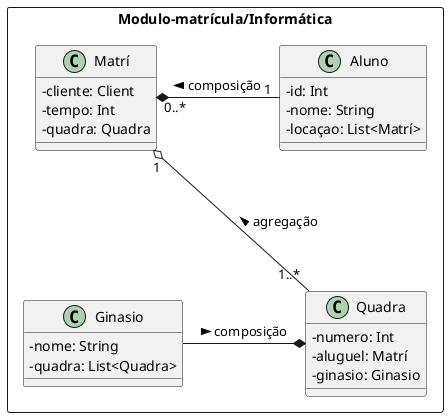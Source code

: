 @startuml matriculaInformatica
skinparam ClassAttributeIconSize 0

package Modulo-matrícula/Informática <<Rectangle>> {

    class Aluno {
    - id: Int
    - nome: String
    - locaçao: List<Matrí>
  }

  Aluno "1" -l--* "0..*" Matrí: composição >

  class Matrí {
    - cliente: Client
    - tempo: Int
    - quadra: Quadra
  }

  Matrí "1" o--- "1..*" Quadra: < agregação

  class Quadra {
    - numero: Int
    - aluguel: Matrí
    - ginasio: Ginasio
  }

  Quadra *-l- Ginasio: < composição

  class Ginasio {
    - nome: String
    - quadra: List<Quadra>
  }

}
@enduml